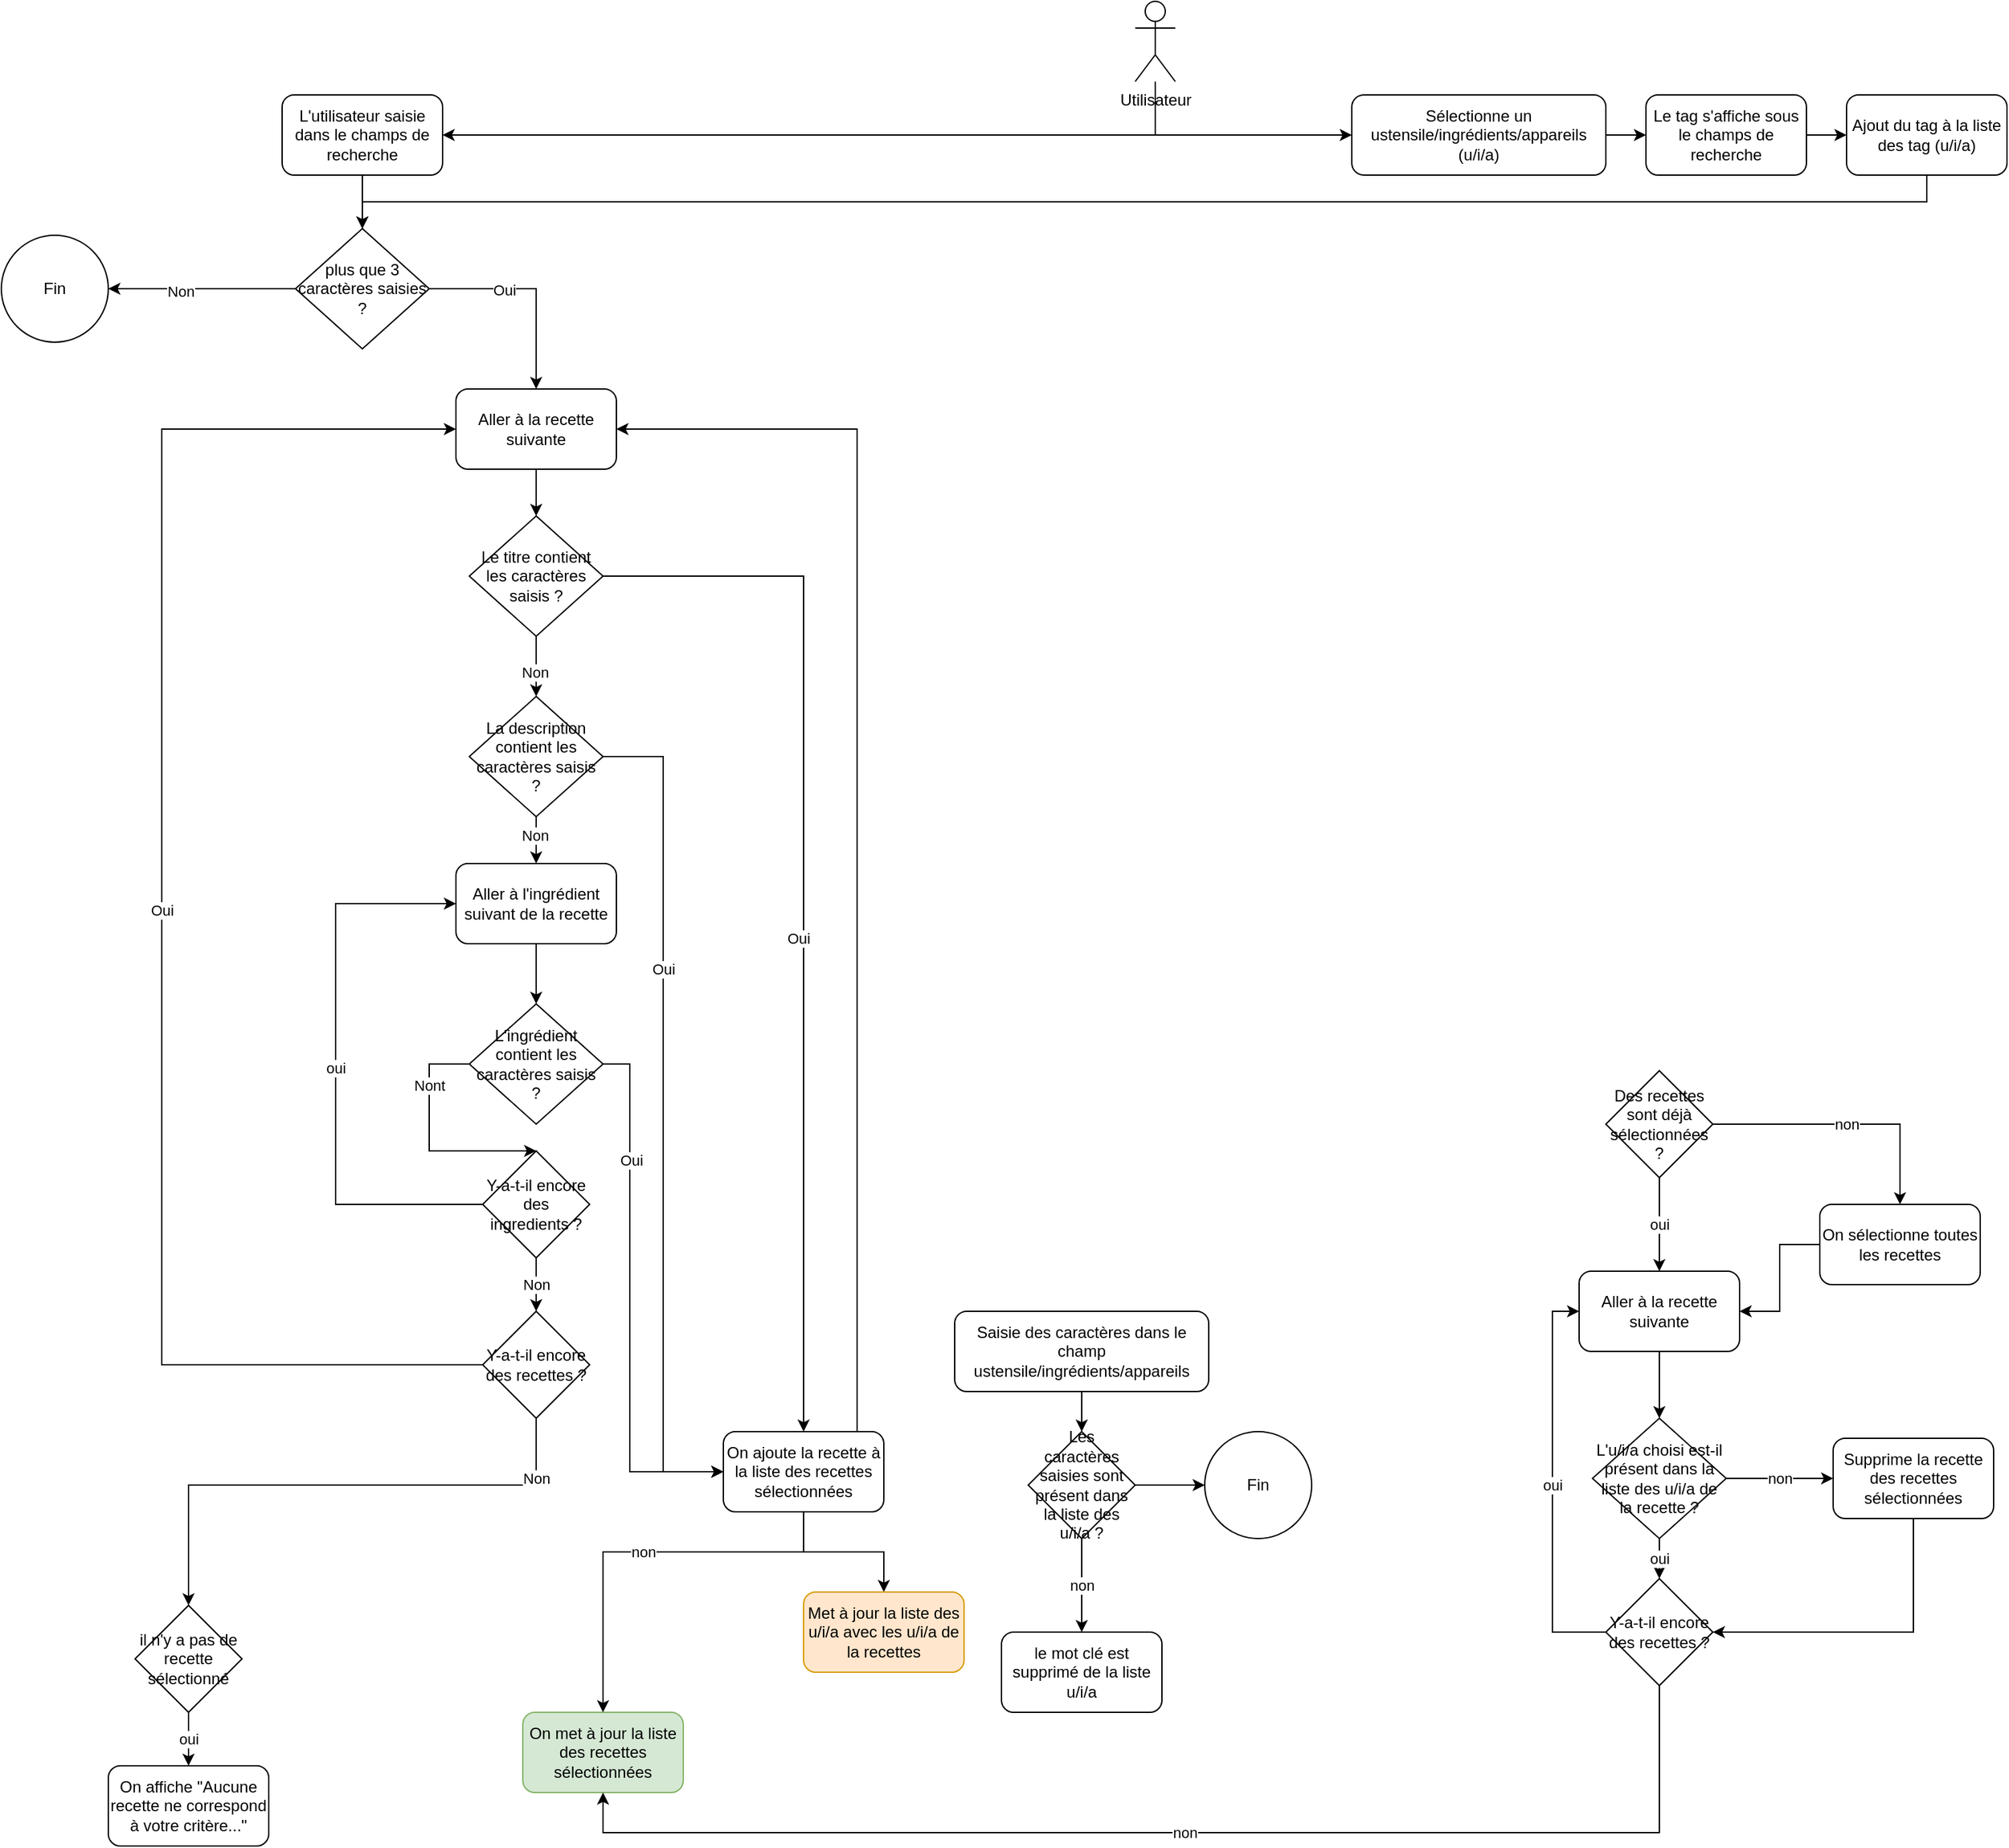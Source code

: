 <mxfile version="21.2.9" type="github" pages="2">
  <diagram id="C5RBs43oDa-KdzZeNtuy" name="Old">
    <mxGraphModel dx="2333" dy="2371" grid="1" gridSize="10" guides="1" tooltips="1" connect="1" arrows="1" fold="1" page="1" pageScale="1" pageWidth="827" pageHeight="1169" math="0" shadow="0">
      <root>
        <mxCell id="WIyWlLk6GJQsqaUBKTNV-0" />
        <mxCell id="WIyWlLk6GJQsqaUBKTNV-1" parent="WIyWlLk6GJQsqaUBKTNV-0" />
        <mxCell id="yxe5Q3Sf5L_R0xSFJ02G-0" value="L&#39;utilisateur saisie dans le champs de recherche" style="rounded=1;whiteSpace=wrap;html=1;" parent="WIyWlLk6GJQsqaUBKTNV-1" vertex="1">
          <mxGeometry x="350" y="10" width="120" height="60" as="geometry" />
        </mxCell>
        <mxCell id="yxe5Q3Sf5L_R0xSFJ02G-5" style="edgeStyle=orthogonalEdgeStyle;rounded=0;orthogonalLoop=1;jettySize=auto;html=1;entryX=1;entryY=0.5;entryDx=0;entryDy=0;" parent="WIyWlLk6GJQsqaUBKTNV-1" source="yxe5Q3Sf5L_R0xSFJ02G-1" target="cdySZ4cRYepUSvJREWyh-46" edge="1">
          <mxGeometry relative="1" as="geometry">
            <mxPoint x="170" y="1020" as="targetPoint" />
            <Array as="points">
              <mxPoint x="240" y="155" />
              <mxPoint x="240" y="155" />
            </Array>
          </mxGeometry>
        </mxCell>
        <mxCell id="yxe5Q3Sf5L_R0xSFJ02G-7" value="Non" style="edgeLabel;html=1;align=center;verticalAlign=middle;resizable=0;points=[];" parent="yxe5Q3Sf5L_R0xSFJ02G-5" vertex="1" connectable="0">
          <mxGeometry x="0.227" y="2" relative="1" as="geometry">
            <mxPoint as="offset" />
          </mxGeometry>
        </mxCell>
        <mxCell id="yxe5Q3Sf5L_R0xSFJ02G-6" style="edgeStyle=orthogonalEdgeStyle;rounded=0;orthogonalLoop=1;jettySize=auto;html=1;exitX=1;exitY=0.5;exitDx=0;exitDy=0;entryX=0.5;entryY=0;entryDx=0;entryDy=0;" parent="WIyWlLk6GJQsqaUBKTNV-1" source="yxe5Q3Sf5L_R0xSFJ02G-1" target="yxe5Q3Sf5L_R0xSFJ02G-10" edge="1">
          <mxGeometry relative="1" as="geometry">
            <mxPoint x="540" y="155" as="targetPoint" />
          </mxGeometry>
        </mxCell>
        <mxCell id="yxe5Q3Sf5L_R0xSFJ02G-8" value="Oui" style="edgeLabel;html=1;align=center;verticalAlign=middle;resizable=0;points=[];" parent="yxe5Q3Sf5L_R0xSFJ02G-6" vertex="1" connectable="0">
          <mxGeometry x="-0.28" y="-1" relative="1" as="geometry">
            <mxPoint as="offset" />
          </mxGeometry>
        </mxCell>
        <mxCell id="yxe5Q3Sf5L_R0xSFJ02G-1" value="plus que 3 caractères saisies ?" style="rhombus;whiteSpace=wrap;html=1;" parent="WIyWlLk6GJQsqaUBKTNV-1" vertex="1">
          <mxGeometry x="360" y="110" width="100" height="90" as="geometry" />
        </mxCell>
        <mxCell id="yxe5Q3Sf5L_R0xSFJ02G-2" value="" style="endArrow=classic;html=1;rounded=0;exitX=0.5;exitY=1;exitDx=0;exitDy=0;entryX=0.5;entryY=0;entryDx=0;entryDy=0;" parent="WIyWlLk6GJQsqaUBKTNV-1" source="yxe5Q3Sf5L_R0xSFJ02G-0" target="yxe5Q3Sf5L_R0xSFJ02G-1" edge="1">
          <mxGeometry width="50" height="50" relative="1" as="geometry">
            <mxPoint x="390" y="250" as="sourcePoint" />
            <mxPoint x="440" y="200" as="targetPoint" />
          </mxGeometry>
        </mxCell>
        <mxCell id="yxe5Q3Sf5L_R0xSFJ02G-14" style="edgeStyle=orthogonalEdgeStyle;rounded=0;orthogonalLoop=1;jettySize=auto;html=1;entryX=0.5;entryY=0;entryDx=0;entryDy=0;" parent="WIyWlLk6GJQsqaUBKTNV-1" source="yxe5Q3Sf5L_R0xSFJ02G-9" target="yxe5Q3Sf5L_R0xSFJ02G-13" edge="1">
          <mxGeometry relative="1" as="geometry">
            <Array as="points">
              <mxPoint x="740" y="370" />
            </Array>
          </mxGeometry>
        </mxCell>
        <mxCell id="yxe5Q3Sf5L_R0xSFJ02G-20" value="Oui" style="edgeLabel;html=1;align=center;verticalAlign=middle;resizable=0;points=[];" parent="yxe5Q3Sf5L_R0xSFJ02G-14" vertex="1" connectable="0">
          <mxGeometry x="0.064" y="-4" relative="1" as="geometry">
            <mxPoint as="offset" />
          </mxGeometry>
        </mxCell>
        <mxCell id="yxe5Q3Sf5L_R0xSFJ02G-17" style="edgeStyle=orthogonalEdgeStyle;rounded=0;orthogonalLoop=1;jettySize=auto;html=1;entryX=0.5;entryY=0;entryDx=0;entryDy=0;exitX=0.5;exitY=1;exitDx=0;exitDy=0;" parent="WIyWlLk6GJQsqaUBKTNV-1" source="yxe5Q3Sf5L_R0xSFJ02G-9" target="yxe5Q3Sf5L_R0xSFJ02G-22" edge="1">
          <mxGeometry relative="1" as="geometry" />
        </mxCell>
        <mxCell id="yxe5Q3Sf5L_R0xSFJ02G-18" value="Non" style="edgeLabel;html=1;align=center;verticalAlign=middle;resizable=0;points=[];" parent="yxe5Q3Sf5L_R0xSFJ02G-17" vertex="1" connectable="0">
          <mxGeometry x="0.193" y="-1" relative="1" as="geometry">
            <mxPoint as="offset" />
          </mxGeometry>
        </mxCell>
        <mxCell id="yxe5Q3Sf5L_R0xSFJ02G-9" value="Le titre contient les caractères saisis ?" style="rhombus;whiteSpace=wrap;html=1;" parent="WIyWlLk6GJQsqaUBKTNV-1" vertex="1">
          <mxGeometry x="490" y="325" width="100" height="90" as="geometry" />
        </mxCell>
        <mxCell id="yxe5Q3Sf5L_R0xSFJ02G-12" style="edgeStyle=orthogonalEdgeStyle;rounded=0;orthogonalLoop=1;jettySize=auto;html=1;" parent="WIyWlLk6GJQsqaUBKTNV-1" source="yxe5Q3Sf5L_R0xSFJ02G-10" target="yxe5Q3Sf5L_R0xSFJ02G-9" edge="1">
          <mxGeometry relative="1" as="geometry" />
        </mxCell>
        <mxCell id="yxe5Q3Sf5L_R0xSFJ02G-10" value="Aller à la recette suivante" style="rounded=1;whiteSpace=wrap;html=1;" parent="WIyWlLk6GJQsqaUBKTNV-1" vertex="1">
          <mxGeometry x="480" y="230" width="120" height="60" as="geometry" />
        </mxCell>
        <mxCell id="yxe5Q3Sf5L_R0xSFJ02G-21" style="edgeStyle=orthogonalEdgeStyle;rounded=0;orthogonalLoop=1;jettySize=auto;html=1;entryX=1;entryY=0.5;entryDx=0;entryDy=0;" parent="WIyWlLk6GJQsqaUBKTNV-1" source="yxe5Q3Sf5L_R0xSFJ02G-13" target="yxe5Q3Sf5L_R0xSFJ02G-10" edge="1">
          <mxGeometry relative="1" as="geometry">
            <Array as="points">
              <mxPoint x="780" y="445" />
              <mxPoint x="780" y="260" />
            </Array>
          </mxGeometry>
        </mxCell>
        <mxCell id="cdySZ4cRYepUSvJREWyh-44" style="edgeStyle=orthogonalEdgeStyle;rounded=0;orthogonalLoop=1;jettySize=auto;html=1;entryX=0.5;entryY=0;entryDx=0;entryDy=0;" parent="WIyWlLk6GJQsqaUBKTNV-1" source="yxe5Q3Sf5L_R0xSFJ02G-13" target="cdySZ4cRYepUSvJREWyh-45" edge="1">
          <mxGeometry relative="1" as="geometry">
            <mxPoint x="740" y="1220" as="targetPoint" />
          </mxGeometry>
        </mxCell>
        <mxCell id="yxe5Q3Sf5L_R0xSFJ02G-13" value="On ajoute la recette à la liste des recettes sélectionnées" style="rounded=1;whiteSpace=wrap;html=1;" parent="WIyWlLk6GJQsqaUBKTNV-1" vertex="1">
          <mxGeometry x="680" y="1010" width="120" height="60" as="geometry" />
        </mxCell>
        <mxCell id="yxe5Q3Sf5L_R0xSFJ02G-24" style="edgeStyle=orthogonalEdgeStyle;rounded=0;orthogonalLoop=1;jettySize=auto;html=1;entryX=0;entryY=0.5;entryDx=0;entryDy=0;" parent="WIyWlLk6GJQsqaUBKTNV-1" source="yxe5Q3Sf5L_R0xSFJ02G-22" target="yxe5Q3Sf5L_R0xSFJ02G-13" edge="1">
          <mxGeometry relative="1" as="geometry" />
        </mxCell>
        <mxCell id="yxe5Q3Sf5L_R0xSFJ02G-25" value="Oui" style="edgeLabel;html=1;align=center;verticalAlign=middle;resizable=0;points=[];" parent="yxe5Q3Sf5L_R0xSFJ02G-24" vertex="1" connectable="0">
          <mxGeometry x="-0.347" relative="1" as="geometry">
            <mxPoint as="offset" />
          </mxGeometry>
        </mxCell>
        <mxCell id="yxe5Q3Sf5L_R0xSFJ02G-27" style="edgeStyle=orthogonalEdgeStyle;rounded=0;orthogonalLoop=1;jettySize=auto;html=1;entryX=0.5;entryY=0;entryDx=0;entryDy=0;" parent="WIyWlLk6GJQsqaUBKTNV-1" source="yxe5Q3Sf5L_R0xSFJ02G-22" target="yxe5Q3Sf5L_R0xSFJ02G-26" edge="1">
          <mxGeometry relative="1" as="geometry">
            <Array as="points">
              <mxPoint x="540" y="570" />
              <mxPoint x="540" y="570" />
            </Array>
          </mxGeometry>
        </mxCell>
        <mxCell id="yxe5Q3Sf5L_R0xSFJ02G-28" value="Non" style="edgeLabel;html=1;align=center;verticalAlign=middle;resizable=0;points=[];" parent="yxe5Q3Sf5L_R0xSFJ02G-27" vertex="1" connectable="0">
          <mxGeometry x="-0.22" y="-1" relative="1" as="geometry">
            <mxPoint as="offset" />
          </mxGeometry>
        </mxCell>
        <mxCell id="yxe5Q3Sf5L_R0xSFJ02G-22" value="La description contient les caractères saisis ?" style="rhombus;whiteSpace=wrap;html=1;" parent="WIyWlLk6GJQsqaUBKTNV-1" vertex="1">
          <mxGeometry x="490" y="460" width="100" height="90" as="geometry" />
        </mxCell>
        <mxCell id="yxe5Q3Sf5L_R0xSFJ02G-30" style="edgeStyle=orthogonalEdgeStyle;rounded=0;orthogonalLoop=1;jettySize=auto;html=1;entryX=0.5;entryY=0;entryDx=0;entryDy=0;" parent="WIyWlLk6GJQsqaUBKTNV-1" source="yxe5Q3Sf5L_R0xSFJ02G-26" target="yxe5Q3Sf5L_R0xSFJ02G-29" edge="1">
          <mxGeometry relative="1" as="geometry" />
        </mxCell>
        <mxCell id="yxe5Q3Sf5L_R0xSFJ02G-26" value="Aller à l&#39;ingrédient suivant de la recette" style="rounded=1;whiteSpace=wrap;html=1;" parent="WIyWlLk6GJQsqaUBKTNV-1" vertex="1">
          <mxGeometry x="480" y="585" width="120" height="60" as="geometry" />
        </mxCell>
        <mxCell id="yxe5Q3Sf5L_R0xSFJ02G-31" style="edgeStyle=orthogonalEdgeStyle;rounded=0;orthogonalLoop=1;jettySize=auto;html=1;entryX=0;entryY=0.5;entryDx=0;entryDy=0;" parent="WIyWlLk6GJQsqaUBKTNV-1" source="yxe5Q3Sf5L_R0xSFJ02G-29" target="yxe5Q3Sf5L_R0xSFJ02G-13" edge="1">
          <mxGeometry relative="1" as="geometry">
            <Array as="points">
              <mxPoint x="610" y="735" />
              <mxPoint x="610" y="1040" />
            </Array>
          </mxGeometry>
        </mxCell>
        <mxCell id="yxe5Q3Sf5L_R0xSFJ02G-32" value="Oui" style="edgeLabel;html=1;align=center;verticalAlign=middle;resizable=0;points=[];" parent="yxe5Q3Sf5L_R0xSFJ02G-31" vertex="1" connectable="0">
          <mxGeometry x="-0.534" y="1" relative="1" as="geometry">
            <mxPoint as="offset" />
          </mxGeometry>
        </mxCell>
        <mxCell id="yxe5Q3Sf5L_R0xSFJ02G-33" style="edgeStyle=orthogonalEdgeStyle;rounded=0;orthogonalLoop=1;jettySize=auto;html=1;entryX=0.5;entryY=0;entryDx=0;entryDy=0;" parent="WIyWlLk6GJQsqaUBKTNV-1" source="yxe5Q3Sf5L_R0xSFJ02G-29" target="yxe5Q3Sf5L_R0xSFJ02G-35" edge="1">
          <mxGeometry relative="1" as="geometry">
            <Array as="points">
              <mxPoint x="460" y="735" />
              <mxPoint x="460" y="800" />
            </Array>
          </mxGeometry>
        </mxCell>
        <mxCell id="yxe5Q3Sf5L_R0xSFJ02G-34" value="Nont" style="edgeLabel;html=1;align=center;verticalAlign=middle;resizable=0;points=[];" parent="yxe5Q3Sf5L_R0xSFJ02G-33" vertex="1" connectable="0">
          <mxGeometry x="-0.475" relative="1" as="geometry">
            <mxPoint as="offset" />
          </mxGeometry>
        </mxCell>
        <mxCell id="yxe5Q3Sf5L_R0xSFJ02G-29" value="L&#39;ingrédient contient les caractères saisis ?" style="rhombus;whiteSpace=wrap;html=1;" parent="WIyWlLk6GJQsqaUBKTNV-1" vertex="1">
          <mxGeometry x="490" y="690" width="100" height="90" as="geometry" />
        </mxCell>
        <mxCell id="yxe5Q3Sf5L_R0xSFJ02G-36" value="oui" style="edgeStyle=orthogonalEdgeStyle;rounded=0;orthogonalLoop=1;jettySize=auto;html=1;entryX=0;entryY=0.5;entryDx=0;entryDy=0;" parent="WIyWlLk6GJQsqaUBKTNV-1" source="yxe5Q3Sf5L_R0xSFJ02G-35" target="yxe5Q3Sf5L_R0xSFJ02G-26" edge="1">
          <mxGeometry relative="1" as="geometry">
            <Array as="points">
              <mxPoint x="390" y="840" />
              <mxPoint x="390" y="615" />
            </Array>
          </mxGeometry>
        </mxCell>
        <mxCell id="yxe5Q3Sf5L_R0xSFJ02G-38" value="Non" style="edgeStyle=orthogonalEdgeStyle;rounded=0;orthogonalLoop=1;jettySize=auto;html=1;" parent="WIyWlLk6GJQsqaUBKTNV-1" source="yxe5Q3Sf5L_R0xSFJ02G-35" target="yxe5Q3Sf5L_R0xSFJ02G-37" edge="1">
          <mxGeometry relative="1" as="geometry" />
        </mxCell>
        <mxCell id="yxe5Q3Sf5L_R0xSFJ02G-35" value="Y-a-t-il encore des ingredients ?" style="rhombus;whiteSpace=wrap;html=1;" parent="WIyWlLk6GJQsqaUBKTNV-1" vertex="1">
          <mxGeometry x="500" y="800" width="80" height="80" as="geometry" />
        </mxCell>
        <mxCell id="yxe5Q3Sf5L_R0xSFJ02G-39" value="Oui" style="edgeStyle=orthogonalEdgeStyle;rounded=0;orthogonalLoop=1;jettySize=auto;html=1;entryX=0;entryY=0.5;entryDx=0;entryDy=0;" parent="WIyWlLk6GJQsqaUBKTNV-1" source="yxe5Q3Sf5L_R0xSFJ02G-37" target="yxe5Q3Sf5L_R0xSFJ02G-10" edge="1">
          <mxGeometry relative="1" as="geometry">
            <Array as="points">
              <mxPoint x="260" y="960" />
              <mxPoint x="260" y="260" />
            </Array>
          </mxGeometry>
        </mxCell>
        <mxCell id="yxe5Q3Sf5L_R0xSFJ02G-40" style="edgeStyle=orthogonalEdgeStyle;rounded=0;orthogonalLoop=1;jettySize=auto;html=1;entryX=0.5;entryY=0;entryDx=0;entryDy=0;exitX=0.5;exitY=1;exitDx=0;exitDy=0;" parent="WIyWlLk6GJQsqaUBKTNV-1" source="yxe5Q3Sf5L_R0xSFJ02G-37" target="cdySZ4cRYepUSvJREWyh-56" edge="1">
          <mxGeometry relative="1" as="geometry">
            <Array as="points">
              <mxPoint x="540" y="1050" />
              <mxPoint x="280" y="1050" />
            </Array>
          </mxGeometry>
        </mxCell>
        <mxCell id="yxe5Q3Sf5L_R0xSFJ02G-41" value="Non" style="edgeLabel;html=1;align=center;verticalAlign=middle;resizable=0;points=[];" parent="yxe5Q3Sf5L_R0xSFJ02G-40" vertex="1" connectable="0">
          <mxGeometry x="-0.778" relative="1" as="geometry">
            <mxPoint as="offset" />
          </mxGeometry>
        </mxCell>
        <mxCell id="yxe5Q3Sf5L_R0xSFJ02G-37" value="Y-a-t-il encore des recettes ?" style="rhombus;whiteSpace=wrap;html=1;" parent="WIyWlLk6GJQsqaUBKTNV-1" vertex="1">
          <mxGeometry x="500" y="920" width="80" height="80" as="geometry" />
        </mxCell>
        <mxCell id="cdySZ4cRYepUSvJREWyh-12" style="edgeStyle=orthogonalEdgeStyle;rounded=0;orthogonalLoop=1;jettySize=auto;html=1;entryX=1;entryY=0.5;entryDx=0;entryDy=0;" parent="WIyWlLk6GJQsqaUBKTNV-1" source="cdySZ4cRYepUSvJREWyh-11" target="yxe5Q3Sf5L_R0xSFJ02G-0" edge="1">
          <mxGeometry relative="1" as="geometry">
            <Array as="points">
              <mxPoint x="850" y="40" />
              <mxPoint x="850" y="40" />
            </Array>
          </mxGeometry>
        </mxCell>
        <mxCell id="cdySZ4cRYepUSvJREWyh-37" style="edgeStyle=orthogonalEdgeStyle;rounded=0;orthogonalLoop=1;jettySize=auto;html=1;entryX=0;entryY=0.5;entryDx=0;entryDy=0;" parent="WIyWlLk6GJQsqaUBKTNV-1" source="cdySZ4cRYepUSvJREWyh-11" target="cdySZ4cRYepUSvJREWyh-16" edge="1">
          <mxGeometry relative="1" as="geometry">
            <Array as="points">
              <mxPoint x="1050" y="40" />
              <mxPoint x="1050" y="40" />
            </Array>
          </mxGeometry>
        </mxCell>
        <mxCell id="cdySZ4cRYepUSvJREWyh-11" value="Utilisateur" style="shape=umlActor;verticalLabelPosition=bottom;verticalAlign=top;html=1;outlineConnect=0;" parent="WIyWlLk6GJQsqaUBKTNV-1" vertex="1">
          <mxGeometry x="988" y="-60" width="30" height="60" as="geometry" />
        </mxCell>
        <mxCell id="cdySZ4cRYepUSvJREWyh-13" value="On met à jour la liste des recettes sélectionnées" style="rounded=1;whiteSpace=wrap;html=1;fillColor=#d5e8d4;strokeColor=#82b366;" parent="WIyWlLk6GJQsqaUBKTNV-1" vertex="1">
          <mxGeometry x="530" y="1220" width="120" height="60" as="geometry" />
        </mxCell>
        <mxCell id="cdySZ4cRYepUSvJREWyh-19" style="edgeStyle=orthogonalEdgeStyle;rounded=0;orthogonalLoop=1;jettySize=auto;html=1;entryX=0;entryY=0.5;entryDx=0;entryDy=0;" parent="WIyWlLk6GJQsqaUBKTNV-1" source="cdySZ4cRYepUSvJREWyh-16" target="cdySZ4cRYepUSvJREWyh-53" edge="1">
          <mxGeometry relative="1" as="geometry" />
        </mxCell>
        <mxCell id="cdySZ4cRYepUSvJREWyh-16" value="Sélectionne un ustensile/ingrédients/appareils (u/i/a)" style="rounded=1;whiteSpace=wrap;html=1;" parent="WIyWlLk6GJQsqaUBKTNV-1" vertex="1">
          <mxGeometry x="1150" y="10" width="190" height="60" as="geometry" />
        </mxCell>
        <mxCell id="cdySZ4cRYepUSvJREWyh-21" value="non" style="edgeStyle=orthogonalEdgeStyle;rounded=0;orthogonalLoop=1;jettySize=auto;html=1;entryX=0.5;entryY=0;entryDx=0;entryDy=0;" parent="WIyWlLk6GJQsqaUBKTNV-1" source="cdySZ4cRYepUSvJREWyh-18" target="cdySZ4cRYepUSvJREWyh-60" edge="1">
          <mxGeometry relative="1" as="geometry">
            <mxPoint x="1580" y="790" as="targetPoint" />
          </mxGeometry>
        </mxCell>
        <mxCell id="cdySZ4cRYepUSvJREWyh-23" value="oui" style="edgeStyle=orthogonalEdgeStyle;rounded=0;orthogonalLoop=1;jettySize=auto;html=1;entryX=0.5;entryY=0;entryDx=0;entryDy=0;" parent="WIyWlLk6GJQsqaUBKTNV-1" source="cdySZ4cRYepUSvJREWyh-18" target="cdySZ4cRYepUSvJREWyh-22" edge="1">
          <mxGeometry relative="1" as="geometry" />
        </mxCell>
        <mxCell id="cdySZ4cRYepUSvJREWyh-18" value="Des recettes sont déjà sélectionnées ?" style="rhombus;whiteSpace=wrap;html=1;" parent="WIyWlLk6GJQsqaUBKTNV-1" vertex="1">
          <mxGeometry x="1340" y="740" width="80" height="80" as="geometry" />
        </mxCell>
        <mxCell id="cdySZ4cRYepUSvJREWyh-25" style="edgeStyle=orthogonalEdgeStyle;rounded=0;orthogonalLoop=1;jettySize=auto;html=1;entryX=0.5;entryY=0;entryDx=0;entryDy=0;" parent="WIyWlLk6GJQsqaUBKTNV-1" source="cdySZ4cRYepUSvJREWyh-22" target="cdySZ4cRYepUSvJREWyh-24" edge="1">
          <mxGeometry relative="1" as="geometry" />
        </mxCell>
        <mxCell id="cdySZ4cRYepUSvJREWyh-22" value="Aller à la recette suivante" style="rounded=1;whiteSpace=wrap;html=1;" parent="WIyWlLk6GJQsqaUBKTNV-1" vertex="1">
          <mxGeometry x="1320" y="890" width="120" height="60" as="geometry" />
        </mxCell>
        <mxCell id="cdySZ4cRYepUSvJREWyh-28" value="oui" style="edgeStyle=orthogonalEdgeStyle;rounded=0;orthogonalLoop=1;jettySize=auto;html=1;entryX=0;entryY=0.5;entryDx=0;entryDy=0;exitX=0;exitY=0.5;exitDx=0;exitDy=0;" parent="WIyWlLk6GJQsqaUBKTNV-1" source="cdySZ4cRYepUSvJREWyh-31" target="cdySZ4cRYepUSvJREWyh-22" edge="1">
          <mxGeometry relative="1" as="geometry">
            <mxPoint x="1202" y="1043.76" as="targetPoint" />
            <Array as="points">
              <mxPoint x="1300" y="1160" />
              <mxPoint x="1300" y="920" />
            </Array>
          </mxGeometry>
        </mxCell>
        <mxCell id="cdySZ4cRYepUSvJREWyh-29" value="non" style="edgeStyle=orthogonalEdgeStyle;rounded=0;orthogonalLoop=1;jettySize=auto;html=1;entryX=0;entryY=0.5;entryDx=0;entryDy=0;" parent="WIyWlLk6GJQsqaUBKTNV-1" source="cdySZ4cRYepUSvJREWyh-24" target="cdySZ4cRYepUSvJREWyh-26" edge="1">
          <mxGeometry relative="1" as="geometry" />
        </mxCell>
        <mxCell id="cdySZ4cRYepUSvJREWyh-33" value="oui" style="edgeStyle=orthogonalEdgeStyle;rounded=0;orthogonalLoop=1;jettySize=auto;html=1;entryX=0.5;entryY=0;entryDx=0;entryDy=0;" parent="WIyWlLk6GJQsqaUBKTNV-1" source="cdySZ4cRYepUSvJREWyh-24" target="cdySZ4cRYepUSvJREWyh-31" edge="1">
          <mxGeometry relative="1" as="geometry" />
        </mxCell>
        <mxCell id="cdySZ4cRYepUSvJREWyh-24" value="L&#39;u/i/a choisi est-il présent dans la liste des u/i/a de la recette ?" style="rhombus;whiteSpace=wrap;html=1;" parent="WIyWlLk6GJQsqaUBKTNV-1" vertex="1">
          <mxGeometry x="1330" y="1000" width="100" height="90" as="geometry" />
        </mxCell>
        <mxCell id="cdySZ4cRYepUSvJREWyh-34" style="edgeStyle=orthogonalEdgeStyle;rounded=0;orthogonalLoop=1;jettySize=auto;html=1;entryX=1;entryY=0.5;entryDx=0;entryDy=0;" parent="WIyWlLk6GJQsqaUBKTNV-1" source="cdySZ4cRYepUSvJREWyh-26" target="cdySZ4cRYepUSvJREWyh-31" edge="1">
          <mxGeometry relative="1" as="geometry">
            <Array as="points">
              <mxPoint x="1570" y="1160" />
            </Array>
          </mxGeometry>
        </mxCell>
        <mxCell id="cdySZ4cRYepUSvJREWyh-26" value="Supprime la recette des recettes sélectionnées" style="rounded=1;whiteSpace=wrap;html=1;" parent="WIyWlLk6GJQsqaUBKTNV-1" vertex="1">
          <mxGeometry x="1510" y="1015" width="120" height="60" as="geometry" />
        </mxCell>
        <mxCell id="cdySZ4cRYepUSvJREWyh-36" value="non" style="edgeStyle=orthogonalEdgeStyle;rounded=0;orthogonalLoop=1;jettySize=auto;html=1;entryX=0.5;entryY=1;entryDx=0;entryDy=0;exitX=0.5;exitY=1;exitDx=0;exitDy=0;" parent="WIyWlLk6GJQsqaUBKTNV-1" source="cdySZ4cRYepUSvJREWyh-31" target="cdySZ4cRYepUSvJREWyh-13" edge="1">
          <mxGeometry relative="1" as="geometry">
            <mxPoint x="1420" y="1270" as="sourcePoint" />
            <Array as="points">
              <mxPoint x="1380" y="1310" />
              <mxPoint x="590" y="1310" />
            </Array>
          </mxGeometry>
        </mxCell>
        <mxCell id="cdySZ4cRYepUSvJREWyh-31" value="Y-a-t-il encore des recettes ?" style="rhombus;whiteSpace=wrap;html=1;" parent="WIyWlLk6GJQsqaUBKTNV-1" vertex="1">
          <mxGeometry x="1340" y="1120" width="80" height="80" as="geometry" />
        </mxCell>
        <mxCell id="cdySZ4cRYepUSvJREWyh-47" style="edgeStyle=orthogonalEdgeStyle;rounded=0;orthogonalLoop=1;jettySize=auto;html=1;entryX=0.5;entryY=0;entryDx=0;entryDy=0;" parent="WIyWlLk6GJQsqaUBKTNV-1" source="cdySZ4cRYepUSvJREWyh-38" target="cdySZ4cRYepUSvJREWyh-41" edge="1">
          <mxGeometry relative="1" as="geometry" />
        </mxCell>
        <mxCell id="cdySZ4cRYepUSvJREWyh-38" value="Saisie des caractères dans le champ ustensile/ingrédients/appareils" style="rounded=1;whiteSpace=wrap;html=1;" parent="WIyWlLk6GJQsqaUBKTNV-1" vertex="1">
          <mxGeometry x="853" y="920" width="190" height="60" as="geometry" />
        </mxCell>
        <mxCell id="cdySZ4cRYepUSvJREWyh-49" value="non" style="edgeStyle=orthogonalEdgeStyle;rounded=0;orthogonalLoop=1;jettySize=auto;html=1;entryX=0.5;entryY=0;entryDx=0;entryDy=0;" parent="WIyWlLk6GJQsqaUBKTNV-1" source="cdySZ4cRYepUSvJREWyh-41" target="cdySZ4cRYepUSvJREWyh-48" edge="1">
          <mxGeometry relative="1" as="geometry" />
        </mxCell>
        <mxCell id="cdySZ4cRYepUSvJREWyh-52" style="edgeStyle=orthogonalEdgeStyle;rounded=0;orthogonalLoop=1;jettySize=auto;html=1;" parent="WIyWlLk6GJQsqaUBKTNV-1" source="cdySZ4cRYepUSvJREWyh-41" target="cdySZ4cRYepUSvJREWyh-51" edge="1">
          <mxGeometry relative="1" as="geometry" />
        </mxCell>
        <mxCell id="cdySZ4cRYepUSvJREWyh-41" value="Les caractères saisies sont présent dans la liste des u/i/a ?" style="rhombus;whiteSpace=wrap;html=1;" parent="WIyWlLk6GJQsqaUBKTNV-1" vertex="1">
          <mxGeometry x="908" y="1010" width="80" height="80" as="geometry" />
        </mxCell>
        <mxCell id="cdySZ4cRYepUSvJREWyh-45" value="Met à jour la liste des u/i/a avec les u/i/a de la recettes" style="rounded=1;whiteSpace=wrap;html=1;fillColor=#ffe6cc;strokeColor=#d79b00;" parent="WIyWlLk6GJQsqaUBKTNV-1" vertex="1">
          <mxGeometry x="740" y="1130" width="120" height="60" as="geometry" />
        </mxCell>
        <mxCell id="cdySZ4cRYepUSvJREWyh-46" value="Fin" style="ellipse;whiteSpace=wrap;html=1;aspect=fixed;" parent="WIyWlLk6GJQsqaUBKTNV-1" vertex="1">
          <mxGeometry x="140" y="115" width="80" height="80" as="geometry" />
        </mxCell>
        <mxCell id="cdySZ4cRYepUSvJREWyh-48" value="le mot clé est supprimé de la liste u/i/a" style="rounded=1;whiteSpace=wrap;html=1;" parent="WIyWlLk6GJQsqaUBKTNV-1" vertex="1">
          <mxGeometry x="888" y="1160" width="120" height="60" as="geometry" />
        </mxCell>
        <mxCell id="cdySZ4cRYepUSvJREWyh-51" value="Fin" style="ellipse;whiteSpace=wrap;html=1;aspect=fixed;" parent="WIyWlLk6GJQsqaUBKTNV-1" vertex="1">
          <mxGeometry x="1040" y="1010" width="80" height="80" as="geometry" />
        </mxCell>
        <mxCell id="cdySZ4cRYepUSvJREWyh-55" style="edgeStyle=orthogonalEdgeStyle;rounded=0;orthogonalLoop=1;jettySize=auto;html=1;exitX=0.5;exitY=1;exitDx=0;exitDy=0;" parent="WIyWlLk6GJQsqaUBKTNV-1" source="NOl4RQN3VNLltnecCaYU-1" target="yxe5Q3Sf5L_R0xSFJ02G-1" edge="1">
          <mxGeometry relative="1" as="geometry">
            <mxPoint x="880" y="440" as="targetPoint" />
            <Array as="points">
              <mxPoint x="1580" y="90" />
              <mxPoint x="410" y="90" />
            </Array>
          </mxGeometry>
        </mxCell>
        <mxCell id="NOl4RQN3VNLltnecCaYU-2" style="edgeStyle=orthogonalEdgeStyle;rounded=0;orthogonalLoop=1;jettySize=auto;html=1;" parent="WIyWlLk6GJQsqaUBKTNV-1" source="cdySZ4cRYepUSvJREWyh-53" target="NOl4RQN3VNLltnecCaYU-1" edge="1">
          <mxGeometry relative="1" as="geometry" />
        </mxCell>
        <mxCell id="cdySZ4cRYepUSvJREWyh-53" value="Le tag s&#39;affiche sous le champs de recherche" style="rounded=1;whiteSpace=wrap;html=1;" parent="WIyWlLk6GJQsqaUBKTNV-1" vertex="1">
          <mxGeometry x="1370" y="10" width="120" height="60" as="geometry" />
        </mxCell>
        <mxCell id="cdySZ4cRYepUSvJREWyh-57" value="non" style="edgeStyle=orthogonalEdgeStyle;rounded=0;orthogonalLoop=1;jettySize=auto;html=1;exitX=0.5;exitY=1;exitDx=0;exitDy=0;" parent="WIyWlLk6GJQsqaUBKTNV-1" source="yxe5Q3Sf5L_R0xSFJ02G-13" target="cdySZ4cRYepUSvJREWyh-13" edge="1">
          <mxGeometry relative="1" as="geometry">
            <Array as="points">
              <mxPoint x="740" y="1100" />
              <mxPoint x="590" y="1100" />
            </Array>
          </mxGeometry>
        </mxCell>
        <mxCell id="cdySZ4cRYepUSvJREWyh-59" value="oui" style="edgeStyle=orthogonalEdgeStyle;rounded=0;orthogonalLoop=1;jettySize=auto;html=1;entryX=0.5;entryY=0;entryDx=0;entryDy=0;" parent="WIyWlLk6GJQsqaUBKTNV-1" source="cdySZ4cRYepUSvJREWyh-56" target="cdySZ4cRYepUSvJREWyh-58" edge="1">
          <mxGeometry relative="1" as="geometry" />
        </mxCell>
        <mxCell id="cdySZ4cRYepUSvJREWyh-56" value="il n&#39;y a pas de recette sélectionné" style="rhombus;whiteSpace=wrap;html=1;" parent="WIyWlLk6GJQsqaUBKTNV-1" vertex="1">
          <mxGeometry x="240" y="1140" width="80" height="80" as="geometry" />
        </mxCell>
        <mxCell id="cdySZ4cRYepUSvJREWyh-58" value="On affiche &quot;Aucune recette ne correspond à votre critère...&quot;" style="rounded=1;whiteSpace=wrap;html=1;" parent="WIyWlLk6GJQsqaUBKTNV-1" vertex="1">
          <mxGeometry x="220" y="1260" width="120" height="60" as="geometry" />
        </mxCell>
        <mxCell id="cdySZ4cRYepUSvJREWyh-61" style="edgeStyle=orthogonalEdgeStyle;rounded=0;orthogonalLoop=1;jettySize=auto;html=1;" parent="WIyWlLk6GJQsqaUBKTNV-1" source="cdySZ4cRYepUSvJREWyh-60" target="cdySZ4cRYepUSvJREWyh-22" edge="1">
          <mxGeometry relative="1" as="geometry" />
        </mxCell>
        <mxCell id="cdySZ4cRYepUSvJREWyh-60" value="On sélectionne toutes les recettes" style="rounded=1;whiteSpace=wrap;html=1;" parent="WIyWlLk6GJQsqaUBKTNV-1" vertex="1">
          <mxGeometry x="1500" y="840" width="120" height="60" as="geometry" />
        </mxCell>
        <mxCell id="NOl4RQN3VNLltnecCaYU-1" value="Ajout du tag à la liste des tag (u/i/a)" style="rounded=1;whiteSpace=wrap;html=1;" parent="WIyWlLk6GJQsqaUBKTNV-1" vertex="1">
          <mxGeometry x="1520" y="10" width="120" height="60" as="geometry" />
        </mxCell>
      </root>
    </mxGraphModel>
  </diagram>
  <diagram id="nk2pEa_GbqhVmNqTN2R6" name="Correction">
    <mxGraphModel dx="1011" dy="1641" grid="1" gridSize="10" guides="1" tooltips="1" connect="1" arrows="1" fold="1" page="1" pageScale="1" pageWidth="827" pageHeight="1169" math="0" shadow="0">
      <root>
        <mxCell id="0" />
        <mxCell id="1" parent="0" />
        <mxCell id="IetPNSm8LOVnldIw3182-96" value="Recherche" style="rounded=0;whiteSpace=wrap;html=1;fillColor=none;dashed=1;dashPattern=8 8;align=left;labelPosition=center;verticalLabelPosition=top;verticalAlign=bottom;fontStyle=1" parent="1" vertex="1">
          <mxGeometry x="210" y="80" width="820" height="1590" as="geometry" />
        </mxCell>
        <mxCell id="IetPNSm8LOVnldIw3182-1" value="L&#39;utilisateur saisie dans le champs de recherche" style="rounded=1;whiteSpace=wrap;html=1;" parent="1" vertex="1">
          <mxGeometry x="340" y="-190" width="120" height="60" as="geometry" />
        </mxCell>
        <mxCell id="IetPNSm8LOVnldIw3182-7" value="" style="endArrow=classic;html=1;rounded=0;exitX=0.5;exitY=1;exitDx=0;exitDy=0;entryX=0.5;entryY=0;entryDx=0;entryDy=0;edgeStyle=orthogonalEdgeStyle;" parent="1" source="Bassm5ZC7DTCSZN9C_kq-1" target="IetPNSm8LOVnldIw3182-14" edge="1">
          <mxGeometry width="50" height="50" relative="1" as="geometry">
            <mxPoint x="390" y="250" as="sourcePoint" />
            <mxPoint x="440" y="200" as="targetPoint" />
          </mxGeometry>
        </mxCell>
        <mxCell id="Bassm5ZC7DTCSZN9C_kq-3" value="oui" style="edgeLabel;html=1;align=center;verticalAlign=middle;resizable=0;points=[];" vertex="1" connectable="0" parent="IetPNSm8LOVnldIw3182-7">
          <mxGeometry x="-0.165" y="-1" relative="1" as="geometry">
            <mxPoint as="offset" />
          </mxGeometry>
        </mxCell>
        <mxCell id="IetPNSm8LOVnldIw3182-8" value="oui" style="edgeStyle=orthogonalEdgeStyle;rounded=0;orthogonalLoop=1;jettySize=auto;html=1;entryX=0.5;entryY=0;entryDx=0;entryDy=0;" parent="1" source="IetPNSm8LOVnldIw3182-12" target="IetPNSm8LOVnldIw3182-79" edge="1">
          <mxGeometry relative="1" as="geometry">
            <Array as="points">
              <mxPoint x="740" y="370" />
              <mxPoint x="740" y="775" />
            </Array>
          </mxGeometry>
        </mxCell>
        <mxCell id="IetPNSm8LOVnldIw3182-9" value="Oui" style="edgeLabel;html=1;align=center;verticalAlign=middle;resizable=0;points=[];" parent="IetPNSm8LOVnldIw3182-8" vertex="1" connectable="0">
          <mxGeometry x="0.064" y="-4" relative="1" as="geometry">
            <mxPoint as="offset" />
          </mxGeometry>
        </mxCell>
        <mxCell id="IetPNSm8LOVnldIw3182-10" style="edgeStyle=orthogonalEdgeStyle;rounded=0;orthogonalLoop=1;jettySize=auto;html=1;entryX=0.5;entryY=0;entryDx=0;entryDy=0;exitX=0.5;exitY=1;exitDx=0;exitDy=0;" parent="1" source="IetPNSm8LOVnldIw3182-12" target="IetPNSm8LOVnldIw3182-22" edge="1">
          <mxGeometry relative="1" as="geometry" />
        </mxCell>
        <mxCell id="IetPNSm8LOVnldIw3182-11" value="Non" style="edgeLabel;html=1;align=center;verticalAlign=middle;resizable=0;points=[];" parent="IetPNSm8LOVnldIw3182-10" vertex="1" connectable="0">
          <mxGeometry x="0.193" y="-1" relative="1" as="geometry">
            <mxPoint as="offset" />
          </mxGeometry>
        </mxCell>
        <mxCell id="IetPNSm8LOVnldIw3182-12" value="Le titre contient les caractères saisis ?" style="rhombus;whiteSpace=wrap;html=1;" parent="1" vertex="1">
          <mxGeometry x="490" y="325" width="100" height="90" as="geometry" />
        </mxCell>
        <mxCell id="IetPNSm8LOVnldIw3182-14" value="Aller à la recette suivante" style="rounded=1;whiteSpace=wrap;html=1;" parent="1" vertex="1">
          <mxGeometry x="480" y="100" width="120" height="60" as="geometry" />
        </mxCell>
        <mxCell id="IetPNSm8LOVnldIw3182-16" style="edgeStyle=orthogonalEdgeStyle;rounded=0;orthogonalLoop=1;jettySize=auto;html=1;entryX=0.5;entryY=0;entryDx=0;entryDy=0;" parent="1" source="IetPNSm8LOVnldIw3182-17" target="IetPNSm8LOVnldIw3182-61" edge="1">
          <mxGeometry relative="1" as="geometry">
            <mxPoint x="740" y="1220" as="targetPoint" />
          </mxGeometry>
        </mxCell>
        <mxCell id="IetPNSm8LOVnldIw3182-17" value="On ajoute la recette à la liste des recettes sélectionnées" style="rounded=1;whiteSpace=wrap;html=1;" parent="1" vertex="1">
          <mxGeometry x="850" y="1190" width="120" height="60" as="geometry" />
        </mxCell>
        <mxCell id="IetPNSm8LOVnldIw3182-18" style="edgeStyle=orthogonalEdgeStyle;rounded=0;orthogonalLoop=1;jettySize=auto;html=1;entryX=0.5;entryY=0;entryDx=0;entryDy=0;" parent="1" source="IetPNSm8LOVnldIw3182-22" target="IetPNSm8LOVnldIw3182-79" edge="1">
          <mxGeometry relative="1" as="geometry" />
        </mxCell>
        <mxCell id="IetPNSm8LOVnldIw3182-19" value="Oui" style="edgeLabel;html=1;align=center;verticalAlign=middle;resizable=0;points=[];" parent="IetPNSm8LOVnldIw3182-18" vertex="1" connectable="0">
          <mxGeometry x="-0.347" relative="1" as="geometry">
            <mxPoint as="offset" />
          </mxGeometry>
        </mxCell>
        <mxCell id="IetPNSm8LOVnldIw3182-20" style="edgeStyle=orthogonalEdgeStyle;rounded=0;orthogonalLoop=1;jettySize=auto;html=1;entryX=0.5;entryY=0;entryDx=0;entryDy=0;" parent="1" source="IetPNSm8LOVnldIw3182-22" target="IetPNSm8LOVnldIw3182-24" edge="1">
          <mxGeometry relative="1" as="geometry">
            <Array as="points">
              <mxPoint x="540" y="570" />
              <mxPoint x="540" y="570" />
            </Array>
          </mxGeometry>
        </mxCell>
        <mxCell id="IetPNSm8LOVnldIw3182-21" value="Non" style="edgeLabel;html=1;align=center;verticalAlign=middle;resizable=0;points=[];" parent="IetPNSm8LOVnldIw3182-20" vertex="1" connectable="0">
          <mxGeometry x="-0.22" y="-1" relative="1" as="geometry">
            <mxPoint as="offset" />
          </mxGeometry>
        </mxCell>
        <mxCell id="IetPNSm8LOVnldIw3182-22" value="La description contient les caractères saisis ?" style="rhombus;whiteSpace=wrap;html=1;" parent="1" vertex="1">
          <mxGeometry x="490" y="460" width="100" height="90" as="geometry" />
        </mxCell>
        <mxCell id="IetPNSm8LOVnldIw3182-23" style="edgeStyle=orthogonalEdgeStyle;rounded=0;orthogonalLoop=1;jettySize=auto;html=1;entryX=0.5;entryY=0;entryDx=0;entryDy=0;" parent="1" source="IetPNSm8LOVnldIw3182-24" target="IetPNSm8LOVnldIw3182-29" edge="1">
          <mxGeometry relative="1" as="geometry" />
        </mxCell>
        <mxCell id="IetPNSm8LOVnldIw3182-24" value="Aller à l&#39;ingrédient suivant de la recette" style="rounded=1;whiteSpace=wrap;html=1;" parent="1" vertex="1">
          <mxGeometry x="480" y="585" width="120" height="60" as="geometry" />
        </mxCell>
        <mxCell id="IetPNSm8LOVnldIw3182-25" style="edgeStyle=orthogonalEdgeStyle;rounded=0;orthogonalLoop=1;jettySize=auto;html=1;entryX=0.5;entryY=0;entryDx=0;entryDy=0;" parent="1" source="IetPNSm8LOVnldIw3182-29" target="IetPNSm8LOVnldIw3182-79" edge="1">
          <mxGeometry relative="1" as="geometry">
            <Array as="points">
              <mxPoint x="740" y="715" />
            </Array>
          </mxGeometry>
        </mxCell>
        <mxCell id="IetPNSm8LOVnldIw3182-26" value="Oui" style="edgeLabel;html=1;align=center;verticalAlign=middle;resizable=0;points=[];" parent="IetPNSm8LOVnldIw3182-25" vertex="1" connectable="0">
          <mxGeometry x="-0.534" y="1" relative="1" as="geometry">
            <mxPoint as="offset" />
          </mxGeometry>
        </mxCell>
        <mxCell id="IetPNSm8LOVnldIw3182-89" value="non" style="edgeStyle=orthogonalEdgeStyle;rounded=0;orthogonalLoop=1;jettySize=auto;html=1;entryX=0.5;entryY=0;entryDx=0;entryDy=0;" parent="1" source="IetPNSm8LOVnldIw3182-29" target="IetPNSm8LOVnldIw3182-32" edge="1">
          <mxGeometry relative="1" as="geometry" />
        </mxCell>
        <mxCell id="IetPNSm8LOVnldIw3182-29" value="L&#39;ingrédient contient les caractères saisis ?" style="rhombus;whiteSpace=wrap;html=1;" parent="1" vertex="1">
          <mxGeometry x="490" y="670" width="100" height="90" as="geometry" />
        </mxCell>
        <mxCell id="IetPNSm8LOVnldIw3182-30" value="oui" style="edgeStyle=orthogonalEdgeStyle;rounded=0;orthogonalLoop=1;jettySize=auto;html=1;entryX=0;entryY=0.5;entryDx=0;entryDy=0;" parent="1" source="IetPNSm8LOVnldIw3182-32" target="IetPNSm8LOVnldIw3182-24" edge="1">
          <mxGeometry relative="1" as="geometry">
            <Array as="points">
              <mxPoint x="390" y="840" />
              <mxPoint x="390" y="615" />
            </Array>
          </mxGeometry>
        </mxCell>
        <mxCell id="IetPNSm8LOVnldIw3182-31" value="Non" style="edgeStyle=orthogonalEdgeStyle;rounded=0;orthogonalLoop=1;jettySize=auto;html=1;" parent="1" source="IetPNSm8LOVnldIw3182-32" target="IetPNSm8LOVnldIw3182-36" edge="1">
          <mxGeometry relative="1" as="geometry" />
        </mxCell>
        <mxCell id="IetPNSm8LOVnldIw3182-32" value="Y-a-t-il encore des ingredients ?" style="rhombus;whiteSpace=wrap;html=1;" parent="1" vertex="1">
          <mxGeometry x="500" y="800" width="80" height="80" as="geometry" />
        </mxCell>
        <mxCell id="IetPNSm8LOVnldIw3182-33" value="Oui" style="edgeStyle=orthogonalEdgeStyle;rounded=0;orthogonalLoop=1;jettySize=auto;html=1;entryX=0;entryY=0.5;entryDx=0;entryDy=0;" parent="1" source="IetPNSm8LOVnldIw3182-36" target="IetPNSm8LOVnldIw3182-14" edge="1">
          <mxGeometry relative="1" as="geometry">
            <Array as="points">
              <mxPoint x="260" y="960" />
              <mxPoint x="260" y="130" />
            </Array>
          </mxGeometry>
        </mxCell>
        <mxCell id="IetPNSm8LOVnldIw3182-34" style="edgeStyle=orthogonalEdgeStyle;rounded=0;orthogonalLoop=1;jettySize=auto;html=1;entryX=0.5;entryY=0;entryDx=0;entryDy=0;exitX=0.5;exitY=1;exitDx=0;exitDy=0;" parent="1" source="IetPNSm8LOVnldIw3182-36" target="IetPNSm8LOVnldIw3182-70" edge="1">
          <mxGeometry relative="1" as="geometry">
            <Array as="points">
              <mxPoint x="540" y="1050" />
              <mxPoint x="280" y="1050" />
            </Array>
          </mxGeometry>
        </mxCell>
        <mxCell id="IetPNSm8LOVnldIw3182-35" value="Non" style="edgeLabel;html=1;align=center;verticalAlign=middle;resizable=0;points=[];" parent="IetPNSm8LOVnldIw3182-34" vertex="1" connectable="0">
          <mxGeometry x="-0.778" relative="1" as="geometry">
            <mxPoint as="offset" />
          </mxGeometry>
        </mxCell>
        <mxCell id="IetPNSm8LOVnldIw3182-36" value="Y-a-t-il encore des recettes ?" style="rhombus;whiteSpace=wrap;html=1;" parent="1" vertex="1">
          <mxGeometry x="500" y="920" width="80" height="80" as="geometry" />
        </mxCell>
        <mxCell id="IetPNSm8LOVnldIw3182-94" style="edgeStyle=orthogonalEdgeStyle;rounded=0;orthogonalLoop=1;jettySize=auto;html=1;entryX=0.5;entryY=0;entryDx=0;entryDy=0;" parent="1" source="IetPNSm8LOVnldIw3182-39" target="IetPNSm8LOVnldIw3182-1" edge="1">
          <mxGeometry relative="1" as="geometry" />
        </mxCell>
        <mxCell id="IetPNSm8LOVnldIw3182-99" style="edgeStyle=orthogonalEdgeStyle;rounded=0;orthogonalLoop=1;jettySize=auto;html=1;entryX=0.5;entryY=0;entryDx=0;entryDy=0;" parent="1" source="IetPNSm8LOVnldIw3182-39" target="IetPNSm8LOVnldIw3182-97" edge="1">
          <mxGeometry relative="1" as="geometry" />
        </mxCell>
        <mxCell id="IetPNSm8LOVnldIw3182-100" style="edgeStyle=orthogonalEdgeStyle;rounded=0;orthogonalLoop=1;jettySize=auto;html=1;entryX=0.5;entryY=0;entryDx=0;entryDy=0;" parent="1" source="IetPNSm8LOVnldIw3182-39" target="IetPNSm8LOVnldIw3182-42" edge="1">
          <mxGeometry relative="1" as="geometry" />
        </mxCell>
        <mxCell id="IetPNSm8LOVnldIw3182-39" value="Utilisateur" style="shape=umlActor;verticalLabelPosition=bottom;verticalAlign=top;html=1;outlineConnect=0;" parent="1" vertex="1">
          <mxGeometry x="468" y="-280" width="30" height="60" as="geometry" />
        </mxCell>
        <mxCell id="IetPNSm8LOVnldIw3182-40" value="On met à jour la liste des recettes sélectionnées" style="rounded=1;whiteSpace=wrap;html=1;fillColor=#d5e8d4;strokeColor=#82b366;" parent="1" vertex="1">
          <mxGeometry x="850" y="1460" width="120" height="60" as="geometry" />
        </mxCell>
        <mxCell id="IetPNSm8LOVnldIw3182-92" style="edgeStyle=orthogonalEdgeStyle;rounded=0;orthogonalLoop=1;jettySize=auto;html=1;entryX=0.5;entryY=0;entryDx=0;entryDy=0;" parent="1" source="IetPNSm8LOVnldIw3182-42" target="IetPNSm8LOVnldIw3182-67" edge="1">
          <mxGeometry relative="1" as="geometry" />
        </mxCell>
        <mxCell id="IetPNSm8LOVnldIw3182-42" value="Sélectionne un ustensile/ingrédients/appareils (u/i/a)" style="rounded=1;whiteSpace=wrap;html=1;" parent="1" vertex="1">
          <mxGeometry x="540" y="-210" width="190" height="60" as="geometry" />
        </mxCell>
        <mxCell id="IetPNSm8LOVnldIw3182-77" value="oui" style="edgeStyle=orthogonalEdgeStyle;rounded=0;orthogonalLoop=1;jettySize=auto;html=1;entryX=0.5;entryY=0;entryDx=0;entryDy=0;" parent="1" source="IetPNSm8LOVnldIw3182-51" target="IetPNSm8LOVnldIw3182-83" edge="1">
          <mxGeometry relative="1" as="geometry" />
        </mxCell>
        <mxCell id="IetPNSm8LOVnldIw3182-78" value="non" style="edgeStyle=orthogonalEdgeStyle;rounded=0;orthogonalLoop=1;jettySize=auto;html=1;entryX=1;entryY=0.5;entryDx=0;entryDy=0;" parent="1" source="IetPNSm8LOVnldIw3182-51" target="IetPNSm8LOVnldIw3182-36" edge="1">
          <mxGeometry relative="1" as="geometry" />
        </mxCell>
        <mxCell id="IetPNSm8LOVnldIw3182-51" value="L&#39;u/i/a du tag est-il présent dans la liste des u/i/a de la recette ?" style="rhombus;whiteSpace=wrap;html=1;" parent="1" vertex="1">
          <mxGeometry x="690" y="970" width="100" height="90" as="geometry" />
        </mxCell>
        <mxCell id="IetPNSm8LOVnldIw3182-61" value="Met à jour la liste des u/i/a avec les u/i/a de la recettes" style="rounded=1;whiteSpace=wrap;html=1;fillColor=#ffe6cc;strokeColor=#d79b00;" parent="1" vertex="1">
          <mxGeometry x="850" y="1360" width="120" height="60" as="geometry" />
        </mxCell>
        <mxCell id="IetPNSm8LOVnldIw3182-66" style="edgeStyle=orthogonalEdgeStyle;rounded=0;orthogonalLoop=1;jettySize=auto;html=1;" parent="1" source="IetPNSm8LOVnldIw3182-67" target="IetPNSm8LOVnldIw3182-74" edge="1">
          <mxGeometry relative="1" as="geometry" />
        </mxCell>
        <mxCell id="IetPNSm8LOVnldIw3182-67" value="Le tag s&#39;affiche sous le champs de recherche" style="rounded=1;whiteSpace=wrap;html=1;" parent="1" vertex="1">
          <mxGeometry x="575" y="-130" width="120" height="60" as="geometry" />
        </mxCell>
        <mxCell id="IetPNSm8LOVnldIw3182-68" value="non" style="edgeStyle=orthogonalEdgeStyle;rounded=0;orthogonalLoop=1;jettySize=auto;html=1;entryX=0.5;entryY=0;entryDx=0;entryDy=0;" parent="1" target="IetPNSm8LOVnldIw3182-40" edge="1">
          <mxGeometry relative="1" as="geometry">
            <Array as="points">
              <mxPoint x="910" y="1440" />
              <mxPoint x="910" y="1440" />
            </Array>
            <mxPoint x="910" y="1420" as="sourcePoint" />
          </mxGeometry>
        </mxCell>
        <mxCell id="IetPNSm8LOVnldIw3182-69" value="oui" style="edgeStyle=orthogonalEdgeStyle;rounded=0;orthogonalLoop=1;jettySize=auto;html=1;entryX=0.5;entryY=0;entryDx=0;entryDy=0;" parent="1" source="IetPNSm8LOVnldIw3182-70" target="IetPNSm8LOVnldIw3182-71" edge="1">
          <mxGeometry relative="1" as="geometry" />
        </mxCell>
        <mxCell id="IetPNSm8LOVnldIw3182-70" value="il n&#39;y a pas de recette sélectionné" style="rhombus;whiteSpace=wrap;html=1;" parent="1" vertex="1">
          <mxGeometry x="240" y="1140" width="80" height="80" as="geometry" />
        </mxCell>
        <mxCell id="IetPNSm8LOVnldIw3182-71" value="On affiche &quot;Aucune recette ne correspond à votre critère...&quot;" style="rounded=1;whiteSpace=wrap;html=1;" parent="1" vertex="1">
          <mxGeometry x="220" y="1260" width="120" height="60" as="geometry" />
        </mxCell>
        <mxCell id="IetPNSm8LOVnldIw3182-76" value="" style="edgeStyle=orthogonalEdgeStyle;rounded=0;orthogonalLoop=1;jettySize=auto;html=1;" parent="1" source="IetPNSm8LOVnldIw3182-75" target="IetPNSm8LOVnldIw3182-51" edge="1">
          <mxGeometry relative="1" as="geometry" />
        </mxCell>
        <mxCell id="IetPNSm8LOVnldIw3182-75" value="Aller au tag i/a/u suivant" style="rounded=1;whiteSpace=wrap;html=1;" parent="1" vertex="1">
          <mxGeometry x="680" y="890" width="120" height="60" as="geometry" />
        </mxCell>
        <mxCell id="IetPNSm8LOVnldIw3182-80" value="oui" style="edgeStyle=orthogonalEdgeStyle;rounded=0;orthogonalLoop=1;jettySize=auto;html=1;entryX=0.5;entryY=0;entryDx=0;entryDy=0;" parent="1" source="IetPNSm8LOVnldIw3182-79" target="IetPNSm8LOVnldIw3182-75" edge="1">
          <mxGeometry relative="1" as="geometry" />
        </mxCell>
        <mxCell id="IetPNSm8LOVnldIw3182-81" value="non" style="edgeStyle=orthogonalEdgeStyle;rounded=0;orthogonalLoop=1;jettySize=auto;html=1;" parent="1" source="IetPNSm8LOVnldIw3182-79" target="IetPNSm8LOVnldIw3182-17" edge="1">
          <mxGeometry relative="1" as="geometry" />
        </mxCell>
        <mxCell id="IetPNSm8LOVnldIw3182-79" value="Y-a-t-il des tag sél&quot;ctionnés ?" style="rhombus;whiteSpace=wrap;html=1;" parent="1" vertex="1">
          <mxGeometry x="690" y="770" width="100" height="90" as="geometry" />
        </mxCell>
        <mxCell id="IetPNSm8LOVnldIw3182-84" style="edgeStyle=orthogonalEdgeStyle;rounded=0;orthogonalLoop=1;jettySize=auto;html=1;entryX=1;entryY=0.5;entryDx=0;entryDy=0;" parent="1" source="IetPNSm8LOVnldIw3182-83" target="IetPNSm8LOVnldIw3182-75" edge="1">
          <mxGeometry relative="1" as="geometry">
            <Array as="points">
              <mxPoint x="820" y="1150" />
              <mxPoint x="820" y="920" />
            </Array>
          </mxGeometry>
        </mxCell>
        <mxCell id="IetPNSm8LOVnldIw3182-85" value="non" style="edgeStyle=orthogonalEdgeStyle;rounded=0;orthogonalLoop=1;jettySize=auto;html=1;entryX=0;entryY=0.5;entryDx=0;entryDy=0;" parent="1" source="IetPNSm8LOVnldIw3182-83" target="IetPNSm8LOVnldIw3182-17" edge="1">
          <mxGeometry relative="1" as="geometry">
            <Array as="points">
              <mxPoint x="740" y="1220" />
            </Array>
          </mxGeometry>
        </mxCell>
        <mxCell id="IetPNSm8LOVnldIw3182-83" value="Y-a-t-il encore des tags ?" style="rhombus;whiteSpace=wrap;html=1;" parent="1" vertex="1">
          <mxGeometry x="700" y="1110" width="80" height="80" as="geometry" />
        </mxCell>
        <mxCell id="IetPNSm8LOVnldIw3182-86" value="" style="edgeStyle=orthogonalEdgeStyle;rounded=0;orthogonalLoop=1;jettySize=auto;html=1;entryX=0.5;entryY=0;entryDx=0;entryDy=0;" parent="1" source="IetPNSm8LOVnldIw3182-14" target="IetPNSm8LOVnldIw3182-12" edge="1">
          <mxGeometry relative="1" as="geometry">
            <mxPoint x="540" y="160" as="sourcePoint" />
            <mxPoint x="540" y="200" as="targetPoint" />
          </mxGeometry>
        </mxCell>
        <mxCell id="IetPNSm8LOVnldIw3182-95" style="edgeStyle=orthogonalEdgeStyle;rounded=0;orthogonalLoop=1;jettySize=auto;html=1;exitX=0.5;exitY=1;exitDx=0;exitDy=0;" parent="1" source="IetPNSm8LOVnldIw3182-74" edge="1">
          <mxGeometry relative="1" as="geometry">
            <mxPoint x="540" y="100" as="targetPoint" />
            <Array as="points">
              <mxPoint x="635" y="40" />
              <mxPoint x="541" y="40" />
              <mxPoint x="541" y="100" />
            </Array>
          </mxGeometry>
        </mxCell>
        <mxCell id="IetPNSm8LOVnldIw3182-74" value="Ajout du tag à la liste des tag (u/i/a)" style="rounded=1;whiteSpace=wrap;html=1;" parent="1" vertex="1">
          <mxGeometry x="575" y="-40" width="120" height="60" as="geometry" />
        </mxCell>
        <mxCell id="IetPNSm8LOVnldIw3182-101" style="edgeStyle=orthogonalEdgeStyle;rounded=0;orthogonalLoop=1;jettySize=auto;html=1;entryX=0.5;entryY=0;entryDx=0;entryDy=0;" parent="1" source="IetPNSm8LOVnldIw3182-97" target="IetPNSm8LOVnldIw3182-98" edge="1">
          <mxGeometry relative="1" as="geometry" />
        </mxCell>
        <mxCell id="IetPNSm8LOVnldIw3182-97" value="suppression du tag u/i/a" style="rounded=1;whiteSpace=wrap;html=1;" parent="1" vertex="1">
          <mxGeometry x="770" y="-210" width="180" height="60" as="geometry" />
        </mxCell>
        <mxCell id="IetPNSm8LOVnldIw3182-102" style="edgeStyle=orthogonalEdgeStyle;rounded=0;orthogonalLoop=1;jettySize=auto;html=1;entryX=0.5;entryY=0;entryDx=0;entryDy=0;" parent="1" source="IetPNSm8LOVnldIw3182-98" target="IetPNSm8LOVnldIw3182-14" edge="1">
          <mxGeometry relative="1" as="geometry">
            <Array as="points">
              <mxPoint x="860" y="40" />
              <mxPoint x="540" y="40" />
            </Array>
          </mxGeometry>
        </mxCell>
        <mxCell id="IetPNSm8LOVnldIw3182-98" value="Supprimer le tag à la liste des tag (u/i/a)" style="rounded=1;whiteSpace=wrap;html=1;" parent="1" vertex="1">
          <mxGeometry x="800" y="-40" width="120" height="60" as="geometry" />
        </mxCell>
        <mxCell id="Bassm5ZC7DTCSZN9C_kq-2" value="" style="endArrow=classic;html=1;rounded=0;exitX=0.5;exitY=1;exitDx=0;exitDy=0;entryX=0.5;entryY=0;entryDx=0;entryDy=0;edgeStyle=orthogonalEdgeStyle;" edge="1" parent="1" source="IetPNSm8LOVnldIw3182-1" target="Bassm5ZC7DTCSZN9C_kq-1">
          <mxGeometry width="50" height="50" relative="1" as="geometry">
            <mxPoint x="400" y="-20" as="sourcePoint" />
            <mxPoint x="540" y="100" as="targetPoint" />
          </mxGeometry>
        </mxCell>
        <mxCell id="Bassm5ZC7DTCSZN9C_kq-5" value="non" style="edgeStyle=orthogonalEdgeStyle;rounded=0;orthogonalLoop=1;jettySize=auto;html=1;entryX=1;entryY=0.5;entryDx=0;entryDy=0;" edge="1" parent="1" source="Bassm5ZC7DTCSZN9C_kq-1" target="Bassm5ZC7DTCSZN9C_kq-4">
          <mxGeometry relative="1" as="geometry" />
        </mxCell>
        <mxCell id="Bassm5ZC7DTCSZN9C_kq-1" value="plus que 3 caractères saisies ?" style="rhombus;whiteSpace=wrap;html=1;" vertex="1" parent="1">
          <mxGeometry x="350" y="-110" width="100" height="90" as="geometry" />
        </mxCell>
        <mxCell id="Bassm5ZC7DTCSZN9C_kq-4" value="Stop" style="ellipse;whiteSpace=wrap;html=1;aspect=fixed;" vertex="1" parent="1">
          <mxGeometry x="170" y="-105" width="80" height="80" as="geometry" />
        </mxCell>
      </root>
    </mxGraphModel>
  </diagram>
</mxfile>
